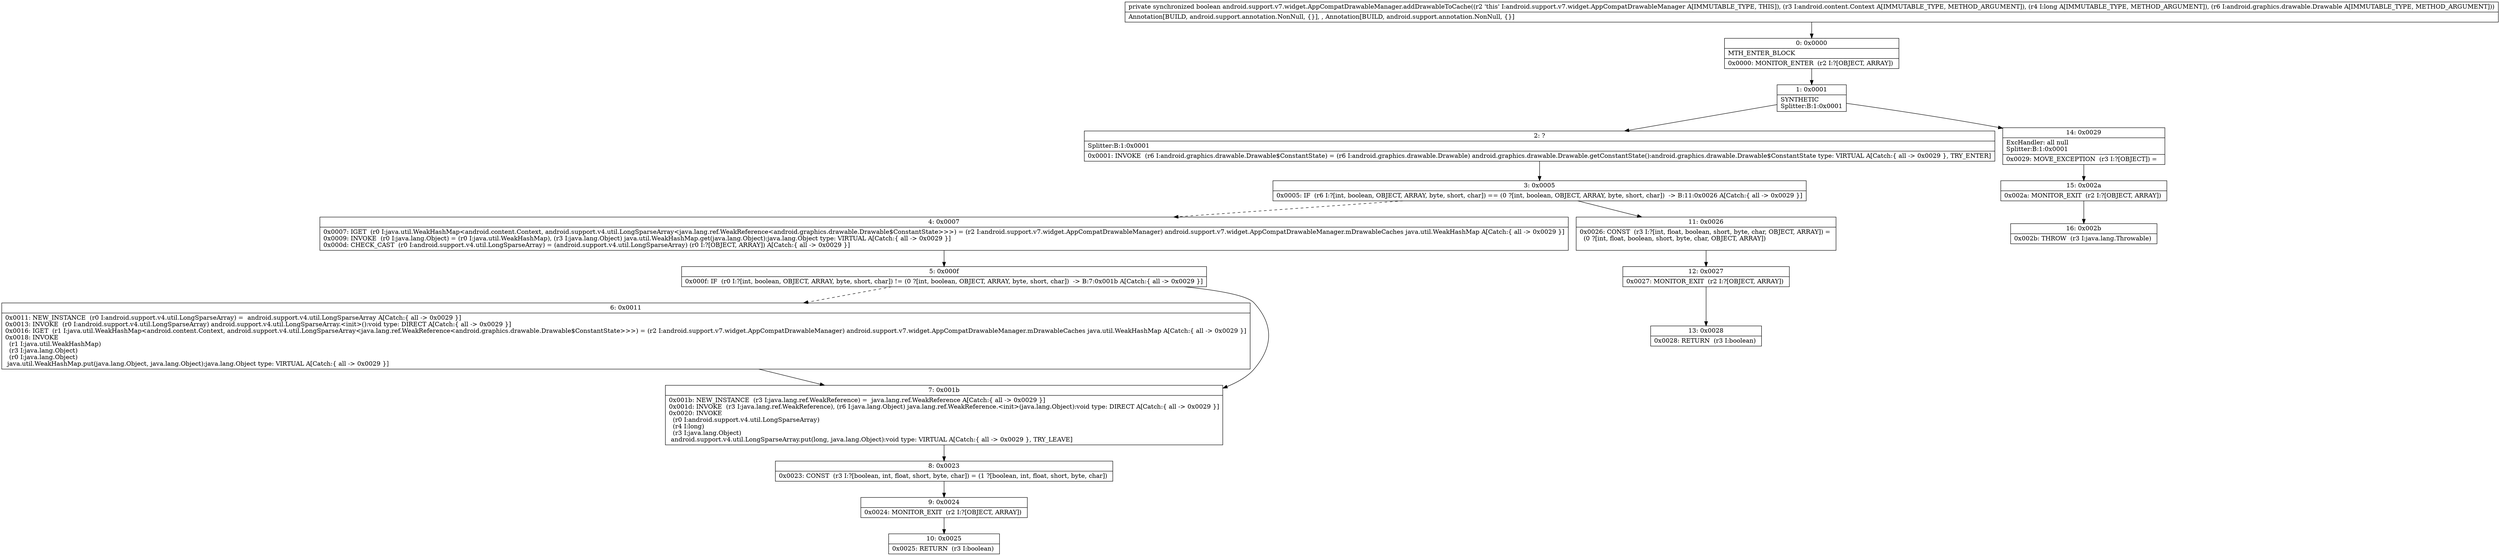 digraph "CFG forandroid.support.v7.widget.AppCompatDrawableManager.addDrawableToCache(Landroid\/content\/Context;JLandroid\/graphics\/drawable\/Drawable;)Z" {
Node_0 [shape=record,label="{0\:\ 0x0000|MTH_ENTER_BLOCK\l|0x0000: MONITOR_ENTER  (r2 I:?[OBJECT, ARRAY]) \l}"];
Node_1 [shape=record,label="{1\:\ 0x0001|SYNTHETIC\lSplitter:B:1:0x0001\l}"];
Node_2 [shape=record,label="{2\:\ ?|Splitter:B:1:0x0001\l|0x0001: INVOKE  (r6 I:android.graphics.drawable.Drawable$ConstantState) = (r6 I:android.graphics.drawable.Drawable) android.graphics.drawable.Drawable.getConstantState():android.graphics.drawable.Drawable$ConstantState type: VIRTUAL A[Catch:\{ all \-\> 0x0029 \}, TRY_ENTER]\l}"];
Node_3 [shape=record,label="{3\:\ 0x0005|0x0005: IF  (r6 I:?[int, boolean, OBJECT, ARRAY, byte, short, char]) == (0 ?[int, boolean, OBJECT, ARRAY, byte, short, char])  \-\> B:11:0x0026 A[Catch:\{ all \-\> 0x0029 \}]\l}"];
Node_4 [shape=record,label="{4\:\ 0x0007|0x0007: IGET  (r0 I:java.util.WeakHashMap\<android.content.Context, android.support.v4.util.LongSparseArray\<java.lang.ref.WeakReference\<android.graphics.drawable.Drawable$ConstantState\>\>\>) = (r2 I:android.support.v7.widget.AppCompatDrawableManager) android.support.v7.widget.AppCompatDrawableManager.mDrawableCaches java.util.WeakHashMap A[Catch:\{ all \-\> 0x0029 \}]\l0x0009: INVOKE  (r0 I:java.lang.Object) = (r0 I:java.util.WeakHashMap), (r3 I:java.lang.Object) java.util.WeakHashMap.get(java.lang.Object):java.lang.Object type: VIRTUAL A[Catch:\{ all \-\> 0x0029 \}]\l0x000d: CHECK_CAST  (r0 I:android.support.v4.util.LongSparseArray) = (android.support.v4.util.LongSparseArray) (r0 I:?[OBJECT, ARRAY]) A[Catch:\{ all \-\> 0x0029 \}]\l}"];
Node_5 [shape=record,label="{5\:\ 0x000f|0x000f: IF  (r0 I:?[int, boolean, OBJECT, ARRAY, byte, short, char]) != (0 ?[int, boolean, OBJECT, ARRAY, byte, short, char])  \-\> B:7:0x001b A[Catch:\{ all \-\> 0x0029 \}]\l}"];
Node_6 [shape=record,label="{6\:\ 0x0011|0x0011: NEW_INSTANCE  (r0 I:android.support.v4.util.LongSparseArray) =  android.support.v4.util.LongSparseArray A[Catch:\{ all \-\> 0x0029 \}]\l0x0013: INVOKE  (r0 I:android.support.v4.util.LongSparseArray) android.support.v4.util.LongSparseArray.\<init\>():void type: DIRECT A[Catch:\{ all \-\> 0x0029 \}]\l0x0016: IGET  (r1 I:java.util.WeakHashMap\<android.content.Context, android.support.v4.util.LongSparseArray\<java.lang.ref.WeakReference\<android.graphics.drawable.Drawable$ConstantState\>\>\>) = (r2 I:android.support.v7.widget.AppCompatDrawableManager) android.support.v7.widget.AppCompatDrawableManager.mDrawableCaches java.util.WeakHashMap A[Catch:\{ all \-\> 0x0029 \}]\l0x0018: INVOKE  \l  (r1 I:java.util.WeakHashMap)\l  (r3 I:java.lang.Object)\l  (r0 I:java.lang.Object)\l java.util.WeakHashMap.put(java.lang.Object, java.lang.Object):java.lang.Object type: VIRTUAL A[Catch:\{ all \-\> 0x0029 \}]\l}"];
Node_7 [shape=record,label="{7\:\ 0x001b|0x001b: NEW_INSTANCE  (r3 I:java.lang.ref.WeakReference) =  java.lang.ref.WeakReference A[Catch:\{ all \-\> 0x0029 \}]\l0x001d: INVOKE  (r3 I:java.lang.ref.WeakReference), (r6 I:java.lang.Object) java.lang.ref.WeakReference.\<init\>(java.lang.Object):void type: DIRECT A[Catch:\{ all \-\> 0x0029 \}]\l0x0020: INVOKE  \l  (r0 I:android.support.v4.util.LongSparseArray)\l  (r4 I:long)\l  (r3 I:java.lang.Object)\l android.support.v4.util.LongSparseArray.put(long, java.lang.Object):void type: VIRTUAL A[Catch:\{ all \-\> 0x0029 \}, TRY_LEAVE]\l}"];
Node_8 [shape=record,label="{8\:\ 0x0023|0x0023: CONST  (r3 I:?[boolean, int, float, short, byte, char]) = (1 ?[boolean, int, float, short, byte, char]) \l}"];
Node_9 [shape=record,label="{9\:\ 0x0024|0x0024: MONITOR_EXIT  (r2 I:?[OBJECT, ARRAY]) \l}"];
Node_10 [shape=record,label="{10\:\ 0x0025|0x0025: RETURN  (r3 I:boolean) \l}"];
Node_11 [shape=record,label="{11\:\ 0x0026|0x0026: CONST  (r3 I:?[int, float, boolean, short, byte, char, OBJECT, ARRAY]) = \l  (0 ?[int, float, boolean, short, byte, char, OBJECT, ARRAY])\l \l}"];
Node_12 [shape=record,label="{12\:\ 0x0027|0x0027: MONITOR_EXIT  (r2 I:?[OBJECT, ARRAY]) \l}"];
Node_13 [shape=record,label="{13\:\ 0x0028|0x0028: RETURN  (r3 I:boolean) \l}"];
Node_14 [shape=record,label="{14\:\ 0x0029|ExcHandler: all null\lSplitter:B:1:0x0001\l|0x0029: MOVE_EXCEPTION  (r3 I:?[OBJECT]) =  \l}"];
Node_15 [shape=record,label="{15\:\ 0x002a|0x002a: MONITOR_EXIT  (r2 I:?[OBJECT, ARRAY]) \l}"];
Node_16 [shape=record,label="{16\:\ 0x002b|0x002b: THROW  (r3 I:java.lang.Throwable) \l}"];
MethodNode[shape=record,label="{private synchronized boolean android.support.v7.widget.AppCompatDrawableManager.addDrawableToCache((r2 'this' I:android.support.v7.widget.AppCompatDrawableManager A[IMMUTABLE_TYPE, THIS]), (r3 I:android.content.Context A[IMMUTABLE_TYPE, METHOD_ARGUMENT]), (r4 I:long A[IMMUTABLE_TYPE, METHOD_ARGUMENT]), (r6 I:android.graphics.drawable.Drawable A[IMMUTABLE_TYPE, METHOD_ARGUMENT]))  | Annotation[BUILD, android.support.annotation.NonNull, \{\}], , Annotation[BUILD, android.support.annotation.NonNull, \{\}]\l}"];
MethodNode -> Node_0;
Node_0 -> Node_1;
Node_1 -> Node_2;
Node_1 -> Node_14;
Node_2 -> Node_3;
Node_3 -> Node_4[style=dashed];
Node_3 -> Node_11;
Node_4 -> Node_5;
Node_5 -> Node_6[style=dashed];
Node_5 -> Node_7;
Node_6 -> Node_7;
Node_7 -> Node_8;
Node_8 -> Node_9;
Node_9 -> Node_10;
Node_11 -> Node_12;
Node_12 -> Node_13;
Node_14 -> Node_15;
Node_15 -> Node_16;
}

